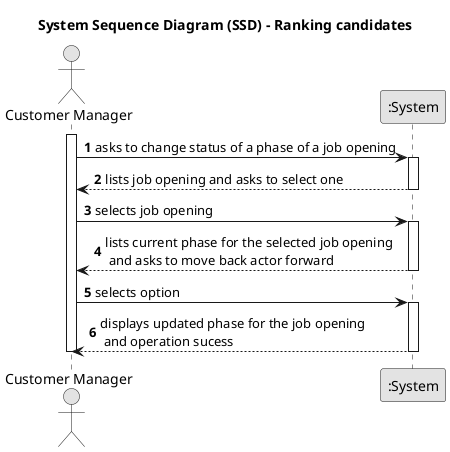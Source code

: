 @startuml
skinparam monochrome true
skinparam packageStyle rectangle
skinparam shadowing false

title System Sequence Diagram (SSD) - Ranking candidates

autonumber

actor "Customer Manager" as CM
participant ":System" as System

activate CM

    CM -> System : asks to change status of a phase of a job opening
    activate System


       System --> CM : lists job opening and asks to select one
    deactivate System

    CM -> System : selects job opening
    activate System

        System --> CM : lists current phase for the selected job opening \n and asks to move back actor forward
    deactivate System

    CM -> System : selects option
    activate System

        System --> CM : displays updated phase for the job opening \n and operation sucess
    deactivate System

deactivate CM

@enduml